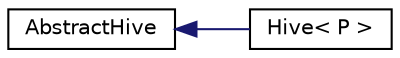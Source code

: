 digraph "Graphical Class Hierarchy"
{
 // LATEX_PDF_SIZE
  edge [fontname="Helvetica",fontsize="10",labelfontname="Helvetica",labelfontsize="10"];
  node [fontname="Helvetica",fontsize="10",shape=record];
  rankdir="LR";
  Node0 [label="AbstractHive",height=0.2,width=0.4,color="black", fillcolor="white", style="filled",URL="$classAbstractHive.html",tooltip=" "];
  Node0 -> Node1 [dir="back",color="midnightblue",fontsize="10",style="solid",fontname="Helvetica"];
  Node1 [label="Hive\< P \>",height=0.2,width=0.4,color="black", fillcolor="white", style="filled",URL="$classHive.html",tooltip=" "];
}
